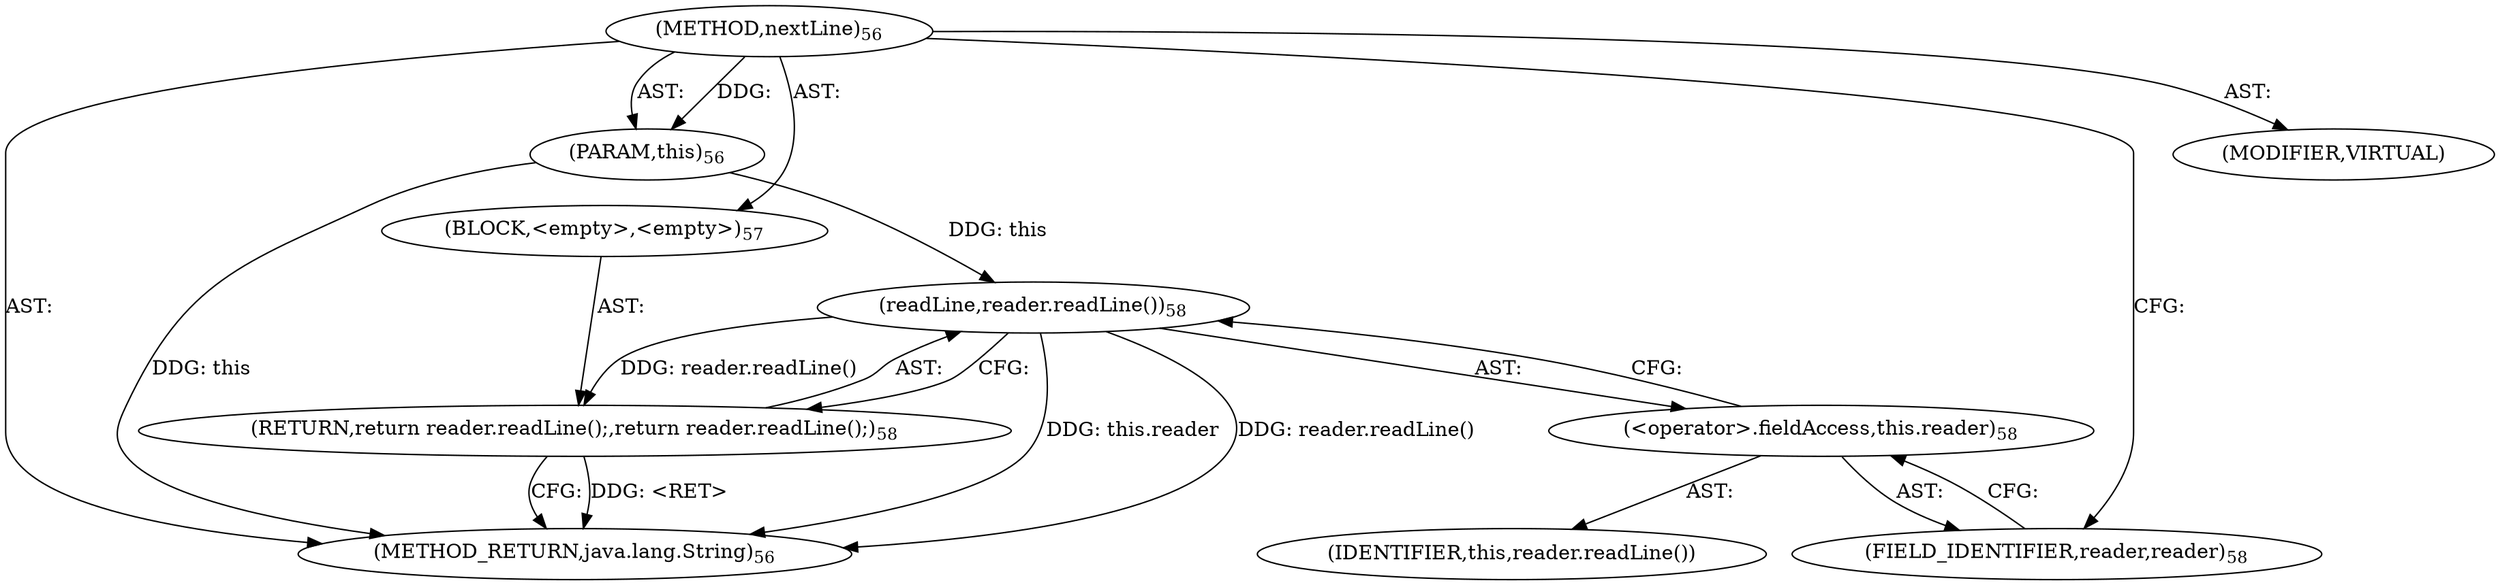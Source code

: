 digraph "nextLine" {  
"193" [label = <(METHOD,nextLine)<SUB>56</SUB>> ]
"194" [label = <(PARAM,this)<SUB>56</SUB>> ]
"195" [label = <(BLOCK,&lt;empty&gt;,&lt;empty&gt;)<SUB>57</SUB>> ]
"196" [label = <(RETURN,return reader.readLine();,return reader.readLine();)<SUB>58</SUB>> ]
"197" [label = <(readLine,reader.readLine())<SUB>58</SUB>> ]
"198" [label = <(&lt;operator&gt;.fieldAccess,this.reader)<SUB>58</SUB>> ]
"199" [label = <(IDENTIFIER,this,reader.readLine())> ]
"200" [label = <(FIELD_IDENTIFIER,reader,reader)<SUB>58</SUB>> ]
"201" [label = <(MODIFIER,VIRTUAL)> ]
"202" [label = <(METHOD_RETURN,java.lang.String)<SUB>56</SUB>> ]
  "193" -> "194"  [ label = "AST: "] 
  "193" -> "195"  [ label = "AST: "] 
  "193" -> "201"  [ label = "AST: "] 
  "193" -> "202"  [ label = "AST: "] 
  "195" -> "196"  [ label = "AST: "] 
  "196" -> "197"  [ label = "AST: "] 
  "197" -> "198"  [ label = "AST: "] 
  "198" -> "199"  [ label = "AST: "] 
  "198" -> "200"  [ label = "AST: "] 
  "196" -> "202"  [ label = "CFG: "] 
  "197" -> "196"  [ label = "CFG: "] 
  "198" -> "197"  [ label = "CFG: "] 
  "200" -> "198"  [ label = "CFG: "] 
  "193" -> "200"  [ label = "CFG: "] 
  "196" -> "202"  [ label = "DDG: &lt;RET&gt;"] 
  "194" -> "202"  [ label = "DDG: this"] 
  "197" -> "202"  [ label = "DDG: this.reader"] 
  "197" -> "202"  [ label = "DDG: reader.readLine()"] 
  "193" -> "194"  [ label = "DDG: "] 
  "197" -> "196"  [ label = "DDG: reader.readLine()"] 
  "194" -> "197"  [ label = "DDG: this"] 
}
